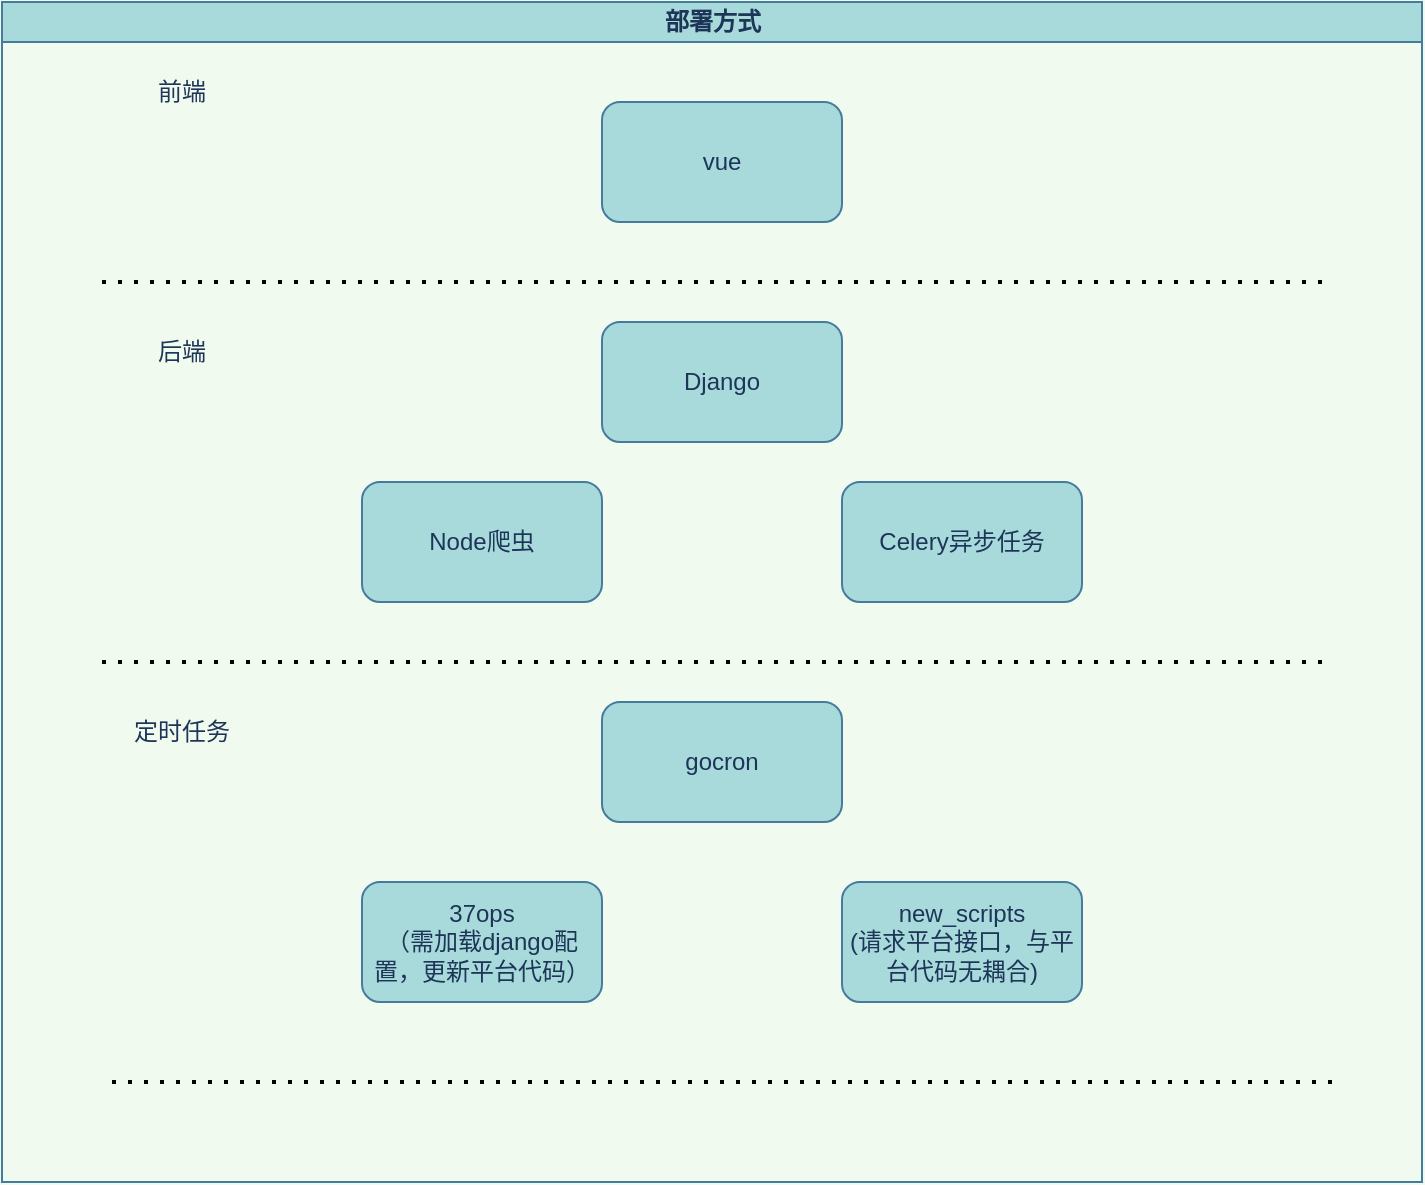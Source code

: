 <mxfile version="15.8.3" type="github">
  <diagram id="prtHgNgQTEPvFCAcTncT" name="Page-1">
    <mxGraphModel dx="1395" dy="660" grid="1" gridSize="10" guides="1" tooltips="1" connect="1" arrows="1" fold="1" page="1" pageScale="1" pageWidth="827" pageHeight="1169" background="#F1FAEE" math="0" shadow="0">
      <root>
        <mxCell id="0" />
        <mxCell id="1" parent="0" />
        <mxCell id="dNxyNK7c78bLwvsdeMH5-11" value="部署方式" style="swimlane;html=1;startSize=20;horizontal=1;containerType=tree;glass=0;fillColor=#A8DADC;strokeColor=#457B9D;fontColor=#1D3557;" parent="1" vertex="1">
          <mxGeometry x="40" y="80" width="710" height="590" as="geometry" />
        </mxCell>
        <mxCell id="Yh_-YXpMHWAWCsnavLX_-20" value="" style="endArrow=none;dashed=1;html=1;dashPattern=1 3;strokeWidth=2;rounded=1;sketch=0;fontColor=#1D3557;fillColor=#A8DADC;curved=0;" edge="1" parent="dNxyNK7c78bLwvsdeMH5-11">
          <mxGeometry width="50" height="50" relative="1" as="geometry">
            <mxPoint x="50" y="330" as="sourcePoint" />
            <mxPoint x="660" y="330" as="targetPoint" />
          </mxGeometry>
        </mxCell>
        <mxCell id="Yh_-YXpMHWAWCsnavLX_-21" value="" style="endArrow=none;dashed=1;html=1;dashPattern=1 3;strokeWidth=2;rounded=1;sketch=0;fontColor=#1D3557;fillColor=#A8DADC;curved=0;" edge="1" parent="dNxyNK7c78bLwvsdeMH5-11">
          <mxGeometry width="50" height="50" relative="1" as="geometry">
            <mxPoint x="55" y="540" as="sourcePoint" />
            <mxPoint x="665" y="540" as="targetPoint" />
          </mxGeometry>
        </mxCell>
        <mxCell id="Yh_-YXpMHWAWCsnavLX_-22" value="前端" style="text;html=1;strokeColor=none;fillColor=none;align=center;verticalAlign=middle;whiteSpace=wrap;rounded=0;sketch=0;fontColor=#1D3557;" vertex="1" parent="dNxyNK7c78bLwvsdeMH5-11">
          <mxGeometry x="60" y="30" width="60" height="30" as="geometry" />
        </mxCell>
        <mxCell id="Yh_-YXpMHWAWCsnavLX_-24" value="后端" style="text;html=1;strokeColor=none;fillColor=none;align=center;verticalAlign=middle;whiteSpace=wrap;rounded=0;sketch=0;fontColor=#1D3557;" vertex="1" parent="dNxyNK7c78bLwvsdeMH5-11">
          <mxGeometry x="60" y="160" width="60" height="30" as="geometry" />
        </mxCell>
        <mxCell id="Yh_-YXpMHWAWCsnavLX_-25" value="定时任务" style="text;html=1;strokeColor=none;fillColor=none;align=center;verticalAlign=middle;whiteSpace=wrap;rounded=0;sketch=0;fontColor=#1D3557;" vertex="1" parent="dNxyNK7c78bLwvsdeMH5-11">
          <mxGeometry x="60" y="350" width="60" height="30" as="geometry" />
        </mxCell>
        <mxCell id="Yh_-YXpMHWAWCsnavLX_-26" value="gocron" style="rounded=1;whiteSpace=wrap;html=1;sketch=0;fontColor=#1D3557;strokeColor=#457B9D;fillColor=#A8DADC;" vertex="1" parent="dNxyNK7c78bLwvsdeMH5-11">
          <mxGeometry x="300" y="350" width="120" height="60" as="geometry" />
        </mxCell>
        <mxCell id="Yh_-YXpMHWAWCsnavLX_-33" value="vue" style="rounded=1;whiteSpace=wrap;html=1;sketch=0;fontColor=#1D3557;strokeColor=#457B9D;fillColor=#A8DADC;" vertex="1" parent="dNxyNK7c78bLwvsdeMH5-11">
          <mxGeometry x="300" y="50" width="120" height="60" as="geometry" />
        </mxCell>
        <mxCell id="Yh_-YXpMHWAWCsnavLX_-34" value="Django" style="rounded=1;whiteSpace=wrap;html=1;sketch=0;fontColor=#1D3557;strokeColor=#457B9D;fillColor=#A8DADC;" vertex="1" parent="dNxyNK7c78bLwvsdeMH5-11">
          <mxGeometry x="300" y="160" width="120" height="60" as="geometry" />
        </mxCell>
        <mxCell id="Yh_-YXpMHWAWCsnavLX_-37" value="Node爬虫" style="rounded=1;whiteSpace=wrap;html=1;sketch=0;fontColor=#1D3557;strokeColor=#457B9D;fillColor=#A8DADC;" vertex="1" parent="dNxyNK7c78bLwvsdeMH5-11">
          <mxGeometry x="180" y="240" width="120" height="60" as="geometry" />
        </mxCell>
        <mxCell id="Yh_-YXpMHWAWCsnavLX_-36" value="Celery异步任务" style="rounded=1;whiteSpace=wrap;html=1;sketch=0;fontColor=#1D3557;strokeColor=#457B9D;fillColor=#A8DADC;" vertex="1" parent="dNxyNK7c78bLwvsdeMH5-11">
          <mxGeometry x="420" y="240" width="120" height="60" as="geometry" />
        </mxCell>
        <mxCell id="Yh_-YXpMHWAWCsnavLX_-38" value="37ops&lt;br&gt;（需加载django配置，更新平台代码）" style="rounded=1;whiteSpace=wrap;html=1;sketch=0;fontColor=#1D3557;strokeColor=#457B9D;fillColor=#A8DADC;" vertex="1" parent="dNxyNK7c78bLwvsdeMH5-11">
          <mxGeometry x="180" y="440" width="120" height="60" as="geometry" />
        </mxCell>
        <mxCell id="Yh_-YXpMHWAWCsnavLX_-39" value="new_scripts&lt;br&gt;(请求平台接口，与平台代码无耦合)" style="rounded=1;whiteSpace=wrap;html=1;sketch=0;fontColor=#1D3557;strokeColor=#457B9D;fillColor=#A8DADC;" vertex="1" parent="dNxyNK7c78bLwvsdeMH5-11">
          <mxGeometry x="420" y="440" width="120" height="60" as="geometry" />
        </mxCell>
        <mxCell id="Yh_-YXpMHWAWCsnavLX_-19" value="" style="endArrow=none;dashed=1;html=1;dashPattern=1 3;strokeWidth=2;rounded=1;sketch=0;fontColor=#1D3557;fillColor=#A8DADC;curved=0;" edge="1" parent="1">
          <mxGeometry width="50" height="50" relative="1" as="geometry">
            <mxPoint x="90" y="220" as="sourcePoint" />
            <mxPoint x="700" y="220" as="targetPoint" />
          </mxGeometry>
        </mxCell>
      </root>
    </mxGraphModel>
  </diagram>
</mxfile>
